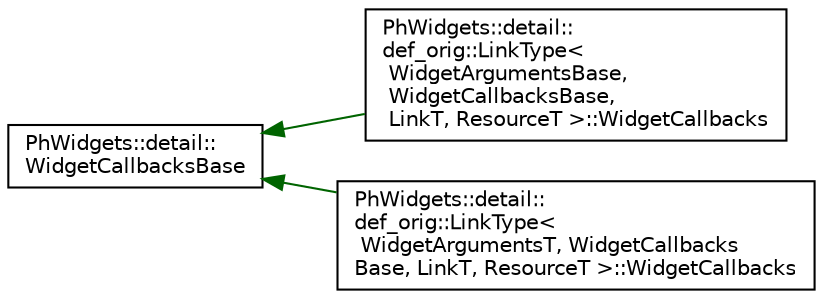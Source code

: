 digraph "Graphical Class Hierarchy"
{
  edge [fontname="Helvetica",fontsize="10",labelfontname="Helvetica",labelfontsize="10"];
  node [fontname="Helvetica",fontsize="10",shape=record];
  rankdir="LR";
  Node0 [label="PhWidgets::detail::\lWidgetCallbacksBase",height=0.2,width=0.4,color="black", fillcolor="white", style="filled",URL="$struct_ph_widgets_1_1detail_1_1_widget_callbacks_base.html"];
  Node0 -> Node1 [dir="back",color="darkgreen",fontsize="10",style="solid",fontname="Helvetica"];
  Node1 [label="PhWidgets::detail::\ldef_orig::LinkType\<\l WidgetArgumentsBase,\l WidgetCallbacksBase,\l LinkT, ResourceT \>::WidgetCallbacks",height=0.2,width=0.4,color="black", fillcolor="white", style="filled",URL="$struct_ph_widgets_1_1detail_1_1def__orig_1_1_link_type_3_01_widget_arguments_base_00_01_widget_c89d7241ea67a52b647246c4474900794.html"];
  Node0 -> Node2 [dir="back",color="darkgreen",fontsize="10",style="solid",fontname="Helvetica"];
  Node2 [label="PhWidgets::detail::\ldef_orig::LinkType\<\l WidgetArgumentsT, WidgetCallbacks\lBase, LinkT, ResourceT \>::WidgetCallbacks",height=0.2,width=0.4,color="black", fillcolor="white", style="filled",URL="$struct_ph_widgets_1_1detail_1_1def__orig_1_1_link_type_3_01_widget_arguments_t_00_01_widget_call36e0a234ace544453220d1754163230f.html"];
}
